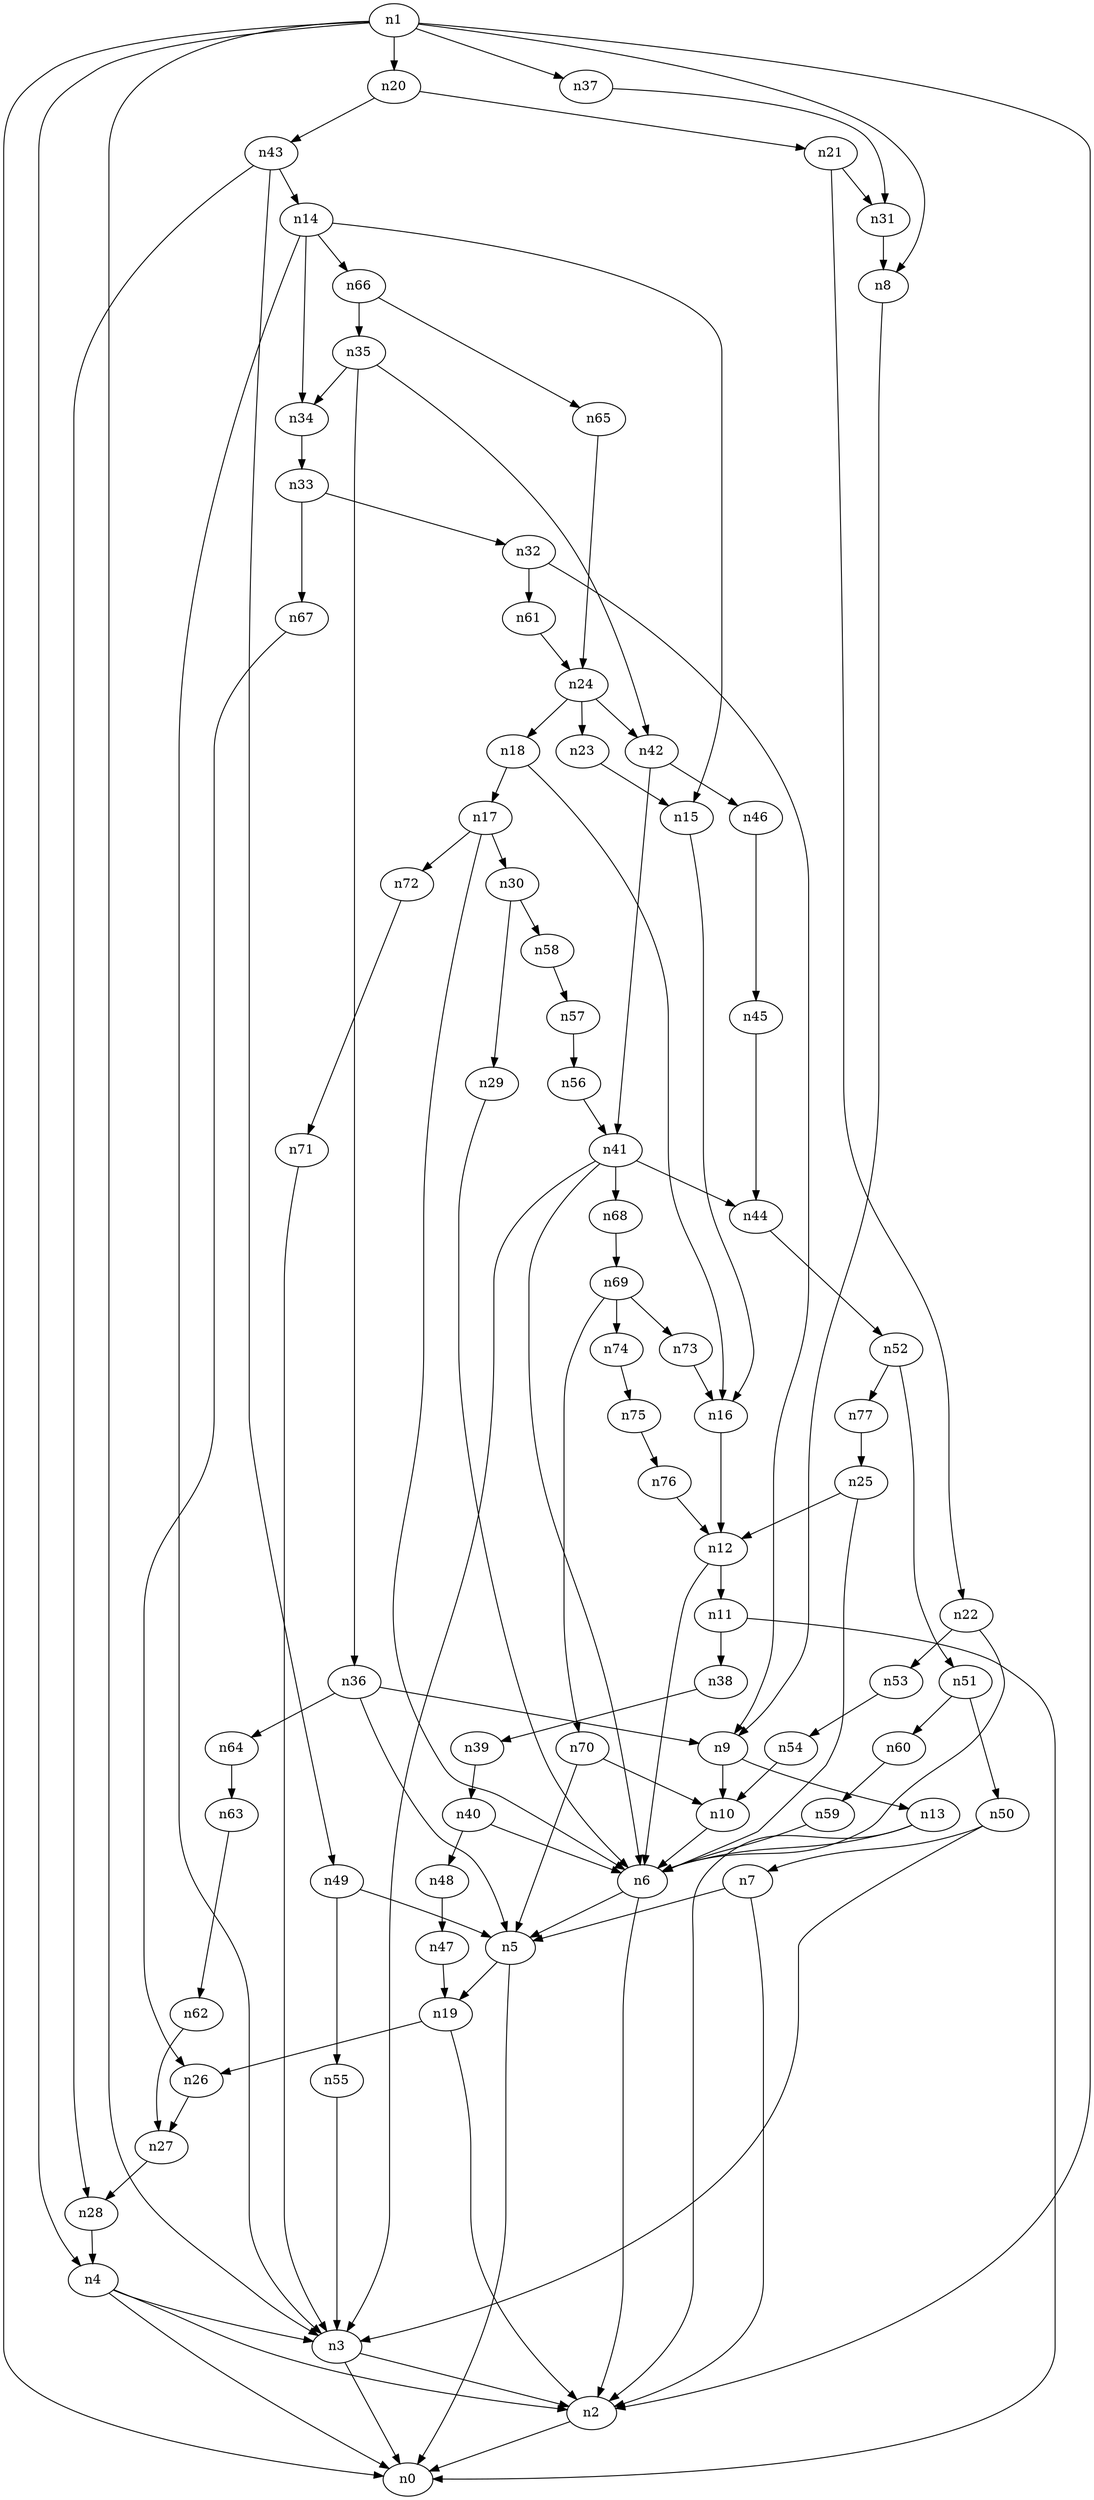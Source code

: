 digraph G {
	n1 -> n0	 [_graphml_id=e0];
	n1 -> n2	 [_graphml_id=e1];
	n1 -> n3	 [_graphml_id=e6];
	n1 -> n4	 [_graphml_id=e9];
	n1 -> n8	 [_graphml_id=e15];
	n1 -> n20	 [_graphml_id=e34];
	n1 -> n37	 [_graphml_id=e60];
	n2 -> n0	 [_graphml_id=e5];
	n3 -> n0	 [_graphml_id=e8];
	n3 -> n2	 [_graphml_id=e2];
	n4 -> n0	 [_graphml_id=e4];
	n4 -> n2	 [_graphml_id=e7];
	n4 -> n3	 [_graphml_id=e3];
	n5 -> n0	 [_graphml_id=e10];
	n5 -> n19	 [_graphml_id=e33];
	n6 -> n2	 [_graphml_id=e12];
	n6 -> n5	 [_graphml_id=e11];
	n7 -> n2	 [_graphml_id=e14];
	n7 -> n5	 [_graphml_id=e13];
	n8 -> n9	 [_graphml_id=e16];
	n9 -> n10	 [_graphml_id=e17];
	n9 -> n13	 [_graphml_id=e23];
	n10 -> n6	 [_graphml_id=e18];
	n11 -> n0	 [_graphml_id=e19];
	n11 -> n38	 [_graphml_id=e62];
	n12 -> n6	 [_graphml_id=e21];
	n12 -> n11	 [_graphml_id=e20];
	n13 -> n2	 [_graphml_id=e24];
	n13 -> n6	 [_graphml_id=e22];
	n14 -> n3	 [_graphml_id=e25];
	n14 -> n15	 [_graphml_id=e26];
	n14 -> n34	 [_graphml_id=e55];
	n14 -> n66	 [_graphml_id=e108];
	n15 -> n16	 [_graphml_id=e27];
	n16 -> n12	 [_graphml_id=e28];
	n17 -> n6	 [_graphml_id=e29];
	n17 -> n30	 [_graphml_id=e49];
	n17 -> n72	 [_graphml_id=e118];
	n18 -> n16	 [_graphml_id=e31];
	n18 -> n17	 [_graphml_id=e30];
	n19 -> n2	 [_graphml_id=e32];
	n19 -> n26	 [_graphml_id=e43];
	n20 -> n21	 [_graphml_id=e35];
	n20 -> n43	 [_graphml_id=e101];
	n21 -> n22	 [_graphml_id=e36];
	n21 -> n31	 [_graphml_id=e50];
	n22 -> n6	 [_graphml_id=e37];
	n22 -> n53	 [_graphml_id=e86];
	n23 -> n15	 [_graphml_id=e38];
	n24 -> n18	 [_graphml_id=e40];
	n24 -> n23	 [_graphml_id=e39];
	n24 -> n42	 [_graphml_id=e68];
	n25 -> n6	 [_graphml_id=e41];
	n25 -> n12	 [_graphml_id=e42];
	n26 -> n27	 [_graphml_id=e44];
	n27 -> n28	 [_graphml_id=e45];
	n28 -> n4	 [_graphml_id=e46];
	n29 -> n6	 [_graphml_id=e47];
	n30 -> n29	 [_graphml_id=e48];
	n30 -> n58	 [_graphml_id=e95];
	n31 -> n8	 [_graphml_id=e51];
	n32 -> n9	 [_graphml_id=e52];
	n32 -> n61	 [_graphml_id=e99];
	n33 -> n32	 [_graphml_id=e53];
	n33 -> n67	 [_graphml_id=e110];
	n34 -> n33	 [_graphml_id=e54];
	n35 -> n34	 [_graphml_id=e56];
	n35 -> n36	 [_graphml_id=e57];
	n35 -> n42	 [_graphml_id=e71];
	n36 -> n5	 [_graphml_id=e58];
	n36 -> n9	 [_graphml_id=e61];
	n36 -> n64	 [_graphml_id=e105];
	n37 -> n31	 [_graphml_id=e59];
	n38 -> n39	 [_graphml_id=e63];
	n39 -> n40	 [_graphml_id=e64];
	n40 -> n6	 [_graphml_id=e65];
	n40 -> n48	 [_graphml_id=e78];
	n41 -> n3	 [_graphml_id=e66];
	n41 -> n6	 [_graphml_id=e81];
	n41 -> n44	 [_graphml_id=e72];
	n41 -> n68	 [_graphml_id=e112];
	n42 -> n41	 [_graphml_id=e67];
	n42 -> n46	 [_graphml_id=e75];
	n43 -> n14	 [_graphml_id=e69];
	n43 -> n28	 [_graphml_id=e70];
	n43 -> n49	 [_graphml_id=e80];
	n44 -> n52	 [_graphml_id=e85];
	n45 -> n44	 [_graphml_id=e73];
	n46 -> n45	 [_graphml_id=e74];
	n47 -> n19	 [_graphml_id=e76];
	n48 -> n47	 [_graphml_id=e77];
	n49 -> n5	 [_graphml_id=e79];
	n49 -> n55	 [_graphml_id=e89];
	n50 -> n3	 [_graphml_id=e91];
	n50 -> n7	 [_graphml_id=e82];
	n51 -> n50	 [_graphml_id=e83];
	n51 -> n60	 [_graphml_id=e98];
	n52 -> n51	 [_graphml_id=e84];
	n52 -> n77	 [_graphml_id=e126];
	n53 -> n54	 [_graphml_id=e87];
	n54 -> n10	 [_graphml_id=e88];
	n55 -> n3	 [_graphml_id=e90];
	n56 -> n41	 [_graphml_id=e92];
	n57 -> n56	 [_graphml_id=e93];
	n58 -> n57	 [_graphml_id=e94];
	n59 -> n6	 [_graphml_id=e96];
	n60 -> n59	 [_graphml_id=e97];
	n61 -> n24	 [_graphml_id=e100];
	n62 -> n27	 [_graphml_id=e102];
	n63 -> n62	 [_graphml_id=e103];
	n64 -> n63	 [_graphml_id=e104];
	n65 -> n24	 [_graphml_id=e106];
	n66 -> n35	 [_graphml_id=e111];
	n66 -> n65	 [_graphml_id=e107];
	n67 -> n26	 [_graphml_id=e109];
	n68 -> n69	 [_graphml_id=e113];
	n69 -> n70	 [_graphml_id=e114];
	n69 -> n73	 [_graphml_id=e119];
	n69 -> n74	 [_graphml_id=e122];
	n70 -> n5	 [_graphml_id=e121];
	n70 -> n10	 [_graphml_id=e115];
	n71 -> n3	 [_graphml_id=e116];
	n72 -> n71	 [_graphml_id=e117];
	n73 -> n16	 [_graphml_id=e120];
	n74 -> n75	 [_graphml_id=e123];
	n75 -> n76	 [_graphml_id=e124];
	n76 -> n12	 [_graphml_id=e125];
	n77 -> n25	 [_graphml_id=e127];
}
